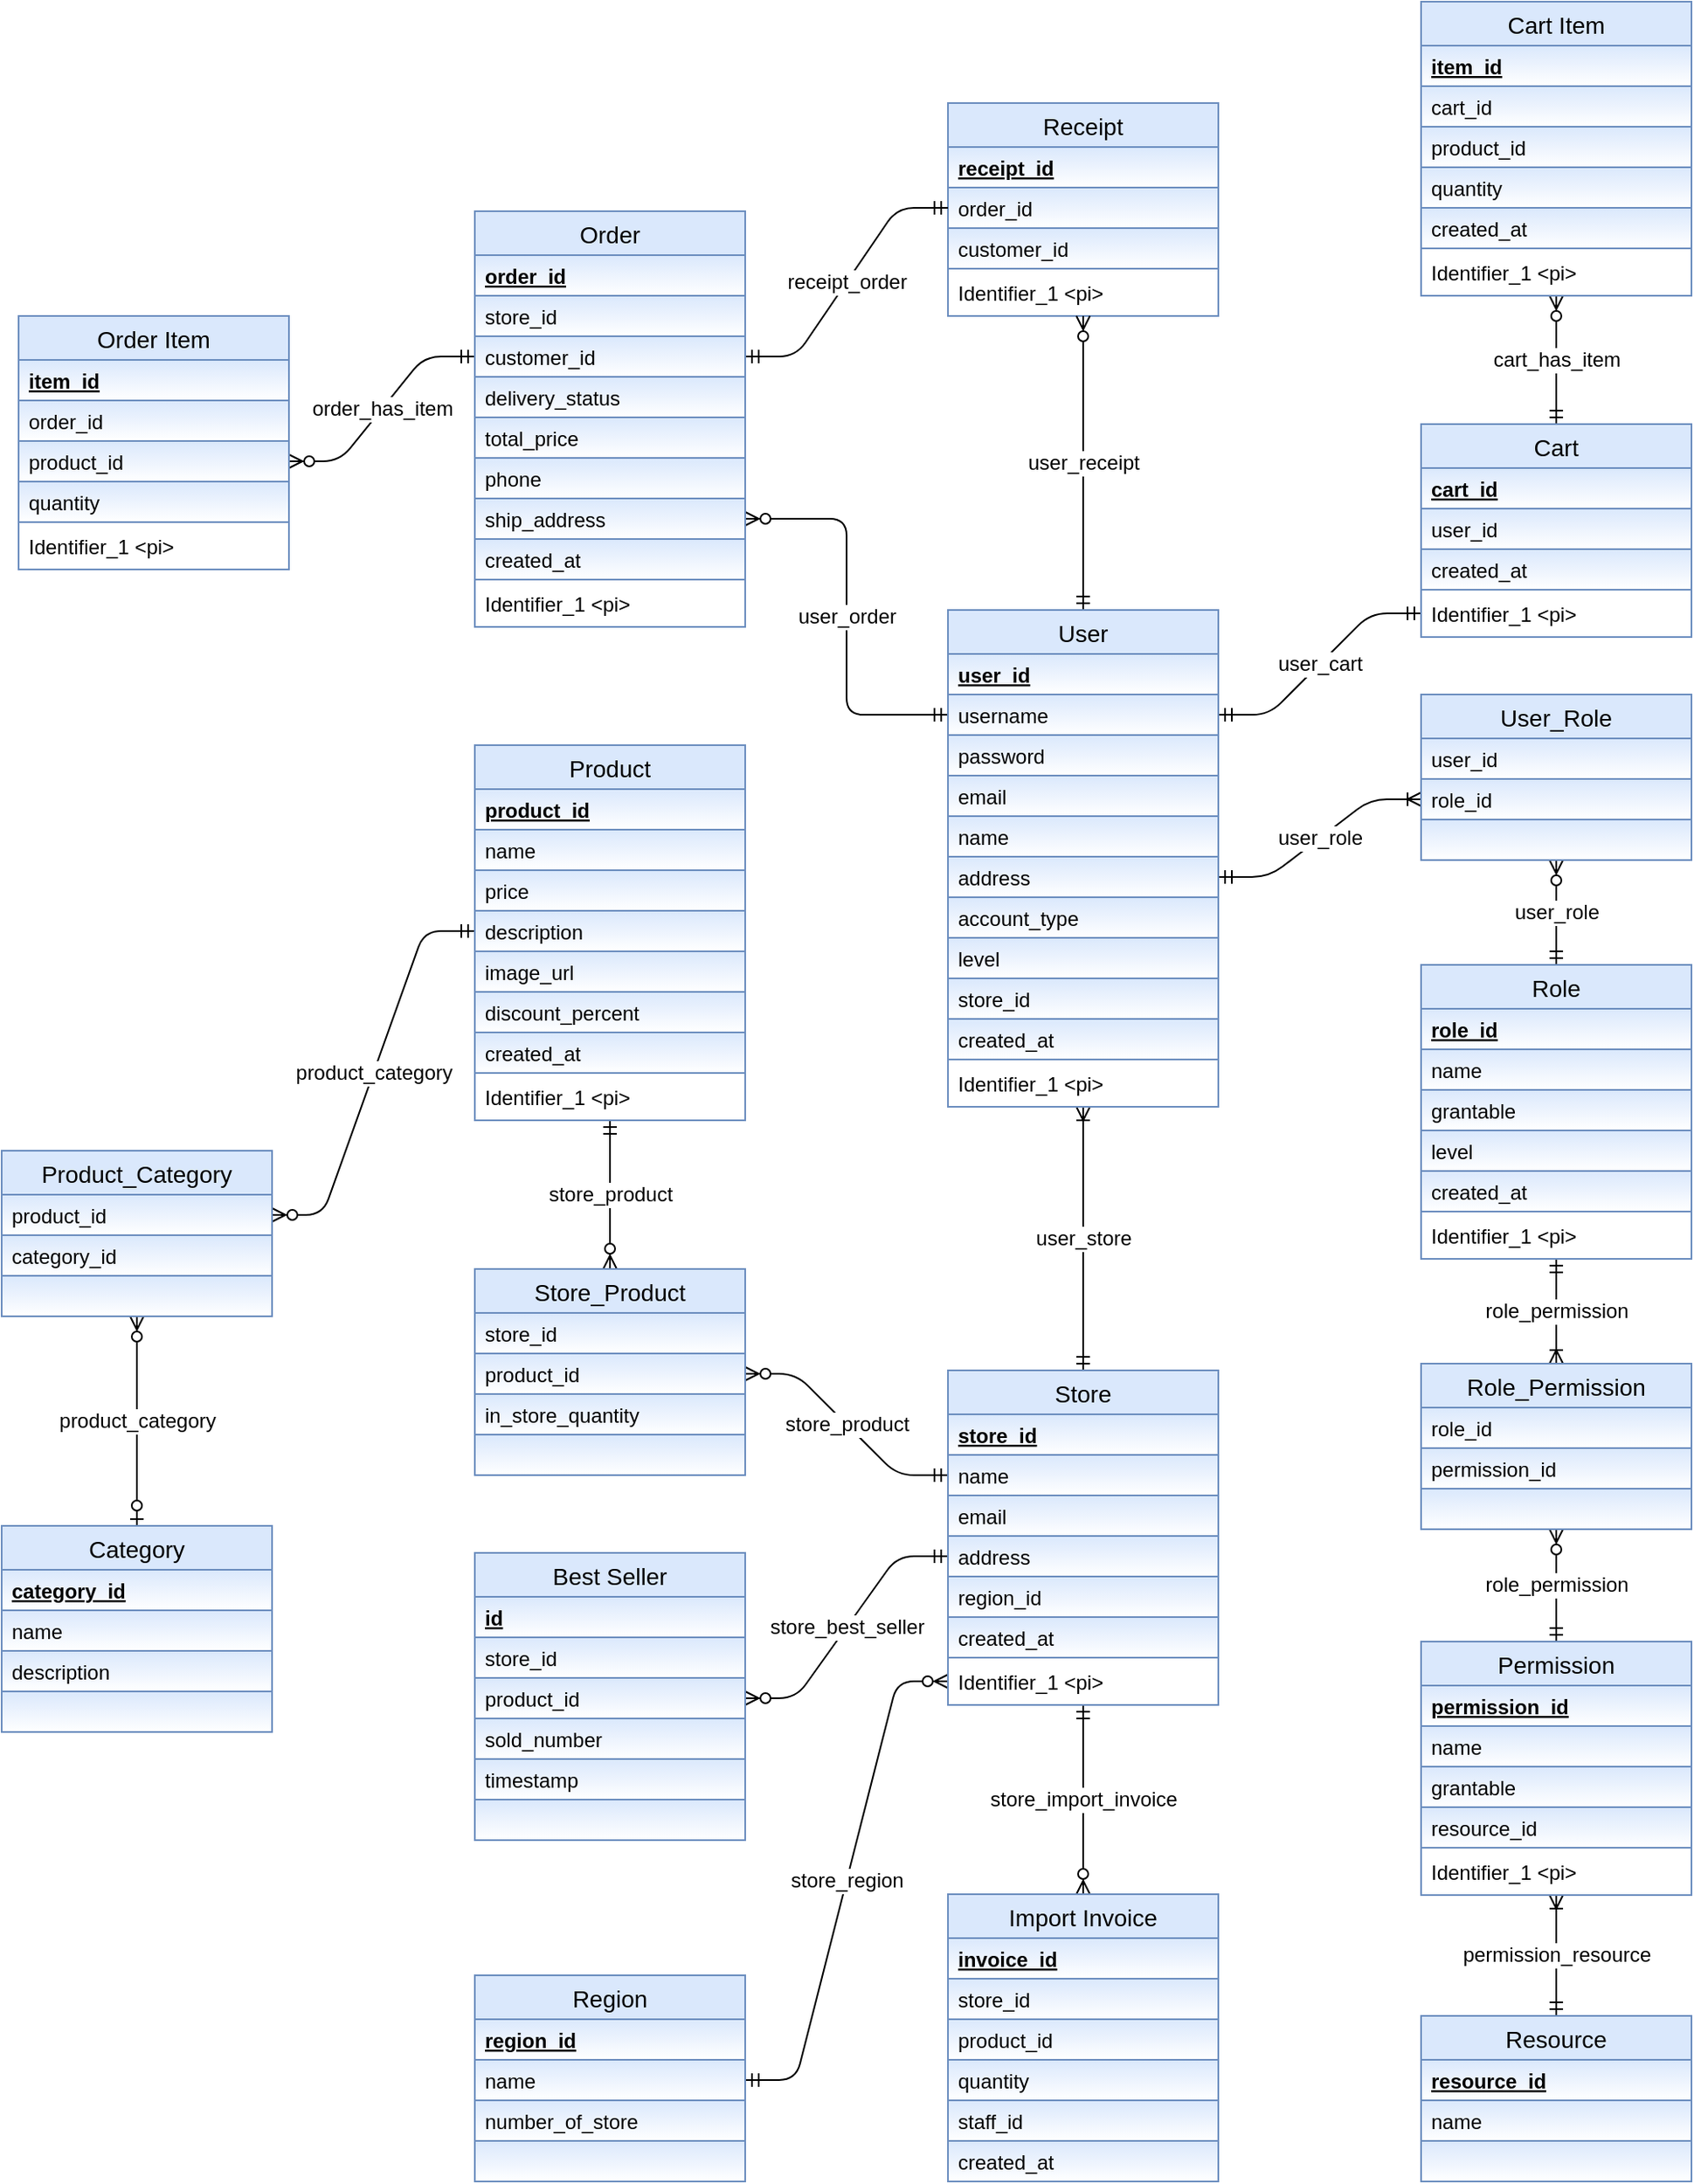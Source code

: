 <mxfile version="13.7.5" type="device"><diagram id="tkZ430D9EsXiLT4TcggY" name="Page-1"><mxGraphModel dx="2274" dy="1891" grid="1" gridSize="10" guides="1" tooltips="1" connect="1" arrows="1" fold="1" page="1" pageScale="1" pageWidth="827" pageHeight="1169" math="0" shadow="0"><root><mxCell id="0"/><mxCell id="1" parent="0"/><mxCell id="DvBCXEEWHdv-WrwUX0tw-183" value="Receipt" style="swimlane;fontStyle=0;childLayout=stackLayout;horizontal=1;startSize=26;horizontalStack=0;resizeParent=1;resizeParentMax=0;resizeLast=0;collapsible=1;marginBottom=0;align=center;fontSize=14;fillColor=#dae8fc;strokeColor=#6c8ebf;swimlaneFillColor=#ffffff;rounded=0;shadow=0;swimlaneLine=0;" vertex="1" parent="1"><mxGeometry x="220" y="-310" width="160" height="126" as="geometry"/></mxCell><mxCell id="DvBCXEEWHdv-WrwUX0tw-184" value="receipt_id" style="text;strokeColor=#6c8ebf;fillColor=#dae8fc;spacingLeft=4;spacingRight=4;overflow=hidden;rotatable=0;points=[[0,0.5],[1,0.5]];portConstraint=eastwest;fontSize=12;gradientColor=#ffffff;verticalAlign=middle;fontStyle=5" vertex="1" parent="DvBCXEEWHdv-WrwUX0tw-183"><mxGeometry y="26" width="160" height="24" as="geometry"/></mxCell><mxCell id="DvBCXEEWHdv-WrwUX0tw-185" value="order_id" style="text;strokeColor=#6c8ebf;fillColor=#dae8fc;spacingLeft=4;spacingRight=4;overflow=hidden;rotatable=0;points=[[0,0.5],[1,0.5]];portConstraint=eastwest;fontSize=12;gradientColor=#ffffff;verticalAlign=middle;sketch=0;" vertex="1" parent="DvBCXEEWHdv-WrwUX0tw-183"><mxGeometry y="50" width="160" height="24" as="geometry"/></mxCell><mxCell id="DvBCXEEWHdv-WrwUX0tw-186" value="customer_id" style="text;strokeColor=#6c8ebf;fillColor=#dae8fc;spacingLeft=4;spacingRight=4;overflow=hidden;rotatable=0;points=[[0,0.5],[1,0.5]];portConstraint=eastwest;fontSize=12;gradientColor=#ffffff;verticalAlign=middle;" vertex="1" parent="DvBCXEEWHdv-WrwUX0tw-183"><mxGeometry y="74" width="160" height="24" as="geometry"/></mxCell><mxCell id="DvBCXEEWHdv-WrwUX0tw-187" value="Identifier_1 &lt;pi&gt;" style="text;strokeColor=#6c8ebf;spacingLeft=4;spacingRight=4;overflow=hidden;rotatable=0;points=[[0,0.5],[1,0.5]];portConstraint=eastwest;fontSize=12;gradientColor=#ffffff;verticalAlign=middle;" vertex="1" parent="DvBCXEEWHdv-WrwUX0tw-183"><mxGeometry y="98" width="160" height="28" as="geometry"/></mxCell><mxCell id="DvBCXEEWHdv-WrwUX0tw-206" value="store_region" style="edgeStyle=entityRelationEdgeStyle;fontSize=12;html=1;endArrow=ERzeroToMany;startArrow=ERmandOne;exitX=1;exitY=0.5;exitDx=0;exitDy=0;entryX=0;entryY=0.5;entryDx=0;entryDy=0;" edge="1" parent="1" source="DvBCXEEWHdv-WrwUX0tw-44" target="DvBCXEEWHdv-WrwUX0tw-41"><mxGeometry width="100" height="100" relative="1" as="geometry"><mxPoint x="120" y="666" as="sourcePoint"/><mxPoint x="220" y="566" as="targetPoint"/></mxGeometry></mxCell><mxCell id="DvBCXEEWHdv-WrwUX0tw-208" value="store_best_seller" style="edgeStyle=entityRelationEdgeStyle;fontSize=12;html=1;endArrow=ERmandOne;endFill=0;startArrow=ERzeroToMany;exitX=1;exitY=0.5;exitDx=0;exitDy=0;entryX=0;entryY=0.5;entryDx=0;entryDy=0;" edge="1" parent="1" source="DvBCXEEWHdv-WrwUX0tw-61" target="DvBCXEEWHdv-WrwUX0tw-34"><mxGeometry width="100" height="100" relative="1" as="geometry"><mxPoint x="120" y="520" as="sourcePoint"/><mxPoint x="220" y="420" as="targetPoint"/></mxGeometry></mxCell><mxCell id="DvBCXEEWHdv-WrwUX0tw-210" value="store_import_invoice" style="fontSize=12;html=1;endArrow=ERmandOne;endFill=0;startArrow=ERzeroToMany;exitX=0.5;exitY=0;exitDx=0;exitDy=0;" edge="1" parent="1" source="DvBCXEEWHdv-WrwUX0tw-50" target="DvBCXEEWHdv-WrwUX0tw-41"><mxGeometry width="100" height="100" relative="1" as="geometry"><mxPoint x="230" y="660" as="sourcePoint"/><mxPoint x="330" y="560" as="targetPoint"/></mxGeometry></mxCell><mxCell id="DvBCXEEWHdv-WrwUX0tw-50" value="Import Invoice" style="swimlane;fontStyle=0;childLayout=stackLayout;horizontal=1;startSize=26;horizontalStack=0;resizeParent=1;resizeParentMax=0;resizeLast=0;collapsible=1;marginBottom=0;align=center;fontSize=14;fillColor=#dae8fc;strokeColor=#6c8ebf;swimlaneFillColor=#ffffff;rounded=0;shadow=0;swimlaneLine=0;" vertex="1" parent="1"><mxGeometry x="220" y="750" width="160" height="170" as="geometry"/></mxCell><mxCell id="DvBCXEEWHdv-WrwUX0tw-51" value="invoice_id" style="text;strokeColor=#6c8ebf;fillColor=#dae8fc;spacingLeft=4;spacingRight=4;overflow=hidden;rotatable=0;points=[[0,0.5],[1,0.5]];portConstraint=eastwest;fontSize=12;gradientColor=#ffffff;verticalAlign=middle;fontStyle=5" vertex="1" parent="DvBCXEEWHdv-WrwUX0tw-50"><mxGeometry y="26" width="160" height="24" as="geometry"/></mxCell><mxCell id="DvBCXEEWHdv-WrwUX0tw-52" value="store_id" style="text;strokeColor=#6c8ebf;fillColor=#dae8fc;spacingLeft=4;spacingRight=4;overflow=hidden;rotatable=0;points=[[0,0.5],[1,0.5]];portConstraint=eastwest;fontSize=12;gradientColor=#ffffff;verticalAlign=middle;sketch=0;" vertex="1" parent="DvBCXEEWHdv-WrwUX0tw-50"><mxGeometry y="50" width="160" height="24" as="geometry"/></mxCell><mxCell id="DvBCXEEWHdv-WrwUX0tw-53" value="product_id" style="text;strokeColor=#6c8ebf;fillColor=#dae8fc;spacingLeft=4;spacingRight=4;overflow=hidden;rotatable=0;points=[[0,0.5],[1,0.5]];portConstraint=eastwest;fontSize=12;gradientColor=#ffffff;verticalAlign=middle;" vertex="1" parent="DvBCXEEWHdv-WrwUX0tw-50"><mxGeometry y="74" width="160" height="24" as="geometry"/></mxCell><mxCell id="DvBCXEEWHdv-WrwUX0tw-54" value="quantity" style="text;strokeColor=#6c8ebf;fillColor=#dae8fc;spacingLeft=4;spacingRight=4;overflow=hidden;rotatable=0;points=[[0,0.5],[1,0.5]];portConstraint=eastwest;fontSize=12;gradientColor=#ffffff;verticalAlign=middle;" vertex="1" parent="DvBCXEEWHdv-WrwUX0tw-50"><mxGeometry y="98" width="160" height="24" as="geometry"/></mxCell><mxCell id="DvBCXEEWHdv-WrwUX0tw-55" value="staff_id" style="text;strokeColor=#6c8ebf;fillColor=#dae8fc;spacingLeft=4;spacingRight=4;overflow=hidden;rotatable=0;points=[[0,0.5],[1,0.5]];portConstraint=eastwest;fontSize=12;gradientColor=#ffffff;verticalAlign=middle;" vertex="1" parent="DvBCXEEWHdv-WrwUX0tw-50"><mxGeometry y="122" width="160" height="24" as="geometry"/></mxCell><mxCell id="DvBCXEEWHdv-WrwUX0tw-56" value="created_at" style="text;strokeColor=#6c8ebf;fillColor=#dae8fc;spacingLeft=4;spacingRight=4;overflow=hidden;rotatable=0;points=[[0,0.5],[1,0.5]];portConstraint=eastwest;fontSize=12;gradientColor=#ffffff;verticalAlign=middle;" vertex="1" parent="DvBCXEEWHdv-WrwUX0tw-50"><mxGeometry y="146" width="160" height="24" as="geometry"/></mxCell><mxCell id="DvBCXEEWHdv-WrwUX0tw-211" value="store_product" style="edgeStyle=entityRelationEdgeStyle;fontSize=12;html=1;endArrow=ERmandOne;endFill=0;startArrow=ERzeroToMany;exitX=1;exitY=0.5;exitDx=0;exitDy=0;entryX=0;entryY=0.5;entryDx=0;entryDy=0;" edge="1" parent="1" source="DvBCXEEWHdv-WrwUX0tw-114" target="DvBCXEEWHdv-WrwUX0tw-33"><mxGeometry width="100" height="100" relative="1" as="geometry"><mxPoint x="110" y="442" as="sourcePoint"/><mxPoint x="230" y="320" as="targetPoint"/></mxGeometry></mxCell><mxCell id="DvBCXEEWHdv-WrwUX0tw-212" value="store_product" style="fontSize=12;html=1;endArrow=ERzeroToMany;startArrow=ERmandOne;entryX=0.5;entryY=0;entryDx=0;entryDy=0;" edge="1" parent="1" source="DvBCXEEWHdv-WrwUX0tw-86" target="DvBCXEEWHdv-WrwUX0tw-112"><mxGeometry width="100" height="100" relative="1" as="geometry"><mxPoint x="-230" y="490" as="sourcePoint"/><mxPoint x="-130" y="390" as="targetPoint"/></mxGeometry></mxCell><mxCell id="DvBCXEEWHdv-WrwUX0tw-213" value="product_category" style="edgeStyle=entityRelationEdgeStyle;fontSize=12;html=1;endArrow=ERmandOne;startArrow=ERzeroToMany;entryX=0;entryY=0.5;entryDx=0;entryDy=0;exitX=1;exitY=0.5;exitDx=0;exitDy=0;endFill=0;" edge="1" parent="1" source="DvBCXEEWHdv-WrwUX0tw-108" target="DvBCXEEWHdv-WrwUX0tw-79"><mxGeometry width="100" height="100" relative="1" as="geometry"><mxPoint x="-210" y="180" as="sourcePoint"/><mxPoint x="-110" y="80" as="targetPoint"/></mxGeometry></mxCell><mxCell id="DvBCXEEWHdv-WrwUX0tw-214" value="product_category" style="fontSize=12;html=1;endArrow=ERzeroToMany;startArrow=ERzeroToOne;exitX=0.5;exitY=0;exitDx=0;exitDy=0;endFill=1;" edge="1" parent="1" source="DvBCXEEWHdv-WrwUX0tw-99" target="DvBCXEEWHdv-WrwUX0tw-138"><mxGeometry width="100" height="100" relative="1" as="geometry"><mxPoint x="-340" y="510" as="sourcePoint"/><mxPoint x="-240" y="410" as="targetPoint"/></mxGeometry></mxCell><mxCell id="DvBCXEEWHdv-WrwUX0tw-215" value="user_store" style="fontSize=12;html=1;endArrow=ERoneToMany;startArrow=ERmandOne;exitX=0.5;exitY=0;exitDx=0;exitDy=0;" edge="1" parent="1" source="DvBCXEEWHdv-WrwUX0tw-31" target="DvBCXEEWHdv-WrwUX0tw-5"><mxGeometry width="100" height="100" relative="1" as="geometry"><mxPoint x="250" y="380" as="sourcePoint"/><mxPoint x="350" y="280" as="targetPoint"/></mxGeometry></mxCell><mxCell id="DvBCXEEWHdv-WrwUX0tw-217" value="user_order" style="edgeStyle=orthogonalEdgeStyle;fontSize=12;html=1;endArrow=ERzeroToMany;startArrow=ERmandOne;entryX=1;entryY=0.5;entryDx=0;entryDy=0;exitX=0;exitY=0.5;exitDx=0;exitDy=0;" edge="1" parent="1" source="DvBCXEEWHdv-WrwUX0tw-11" target="DvBCXEEWHdv-WrwUX0tw-178"><mxGeometry width="100" height="100" relative="1" as="geometry"><mxPoint x="220" y="-90" as="sourcePoint"/><mxPoint x="320" y="-190" as="targetPoint"/></mxGeometry></mxCell><mxCell id="DvBCXEEWHdv-WrwUX0tw-218" value="receipt_order" style="edgeStyle=entityRelationEdgeStyle;fontSize=12;html=1;endArrow=ERmandOne;startArrow=ERmandOne;exitX=1;exitY=0.5;exitDx=0;exitDy=0;" edge="1" parent="1" source="DvBCXEEWHdv-WrwUX0tw-174" target="DvBCXEEWHdv-WrwUX0tw-185"><mxGeometry width="100" height="100" relative="1" as="geometry"><mxPoint x="220" y="-90" as="sourcePoint"/><mxPoint x="320" y="-190" as="targetPoint"/></mxGeometry></mxCell><mxCell id="DvBCXEEWHdv-WrwUX0tw-219" value="user_receipt" style="fontSize=12;html=1;endArrow=ERzeroToMany;startArrow=ERmandOne;exitX=0.5;exitY=0;exitDx=0;exitDy=0;" edge="1" parent="1" source="DvBCXEEWHdv-WrwUX0tw-1" target="DvBCXEEWHdv-WrwUX0tw-187"><mxGeometry width="100" height="100" relative="1" as="geometry"><mxPoint x="340" y="-70" as="sourcePoint"/><mxPoint x="290" y="-190" as="targetPoint"/></mxGeometry></mxCell><mxCell id="DvBCXEEWHdv-WrwUX0tw-220" value="order_has_item" style="edgeStyle=entityRelationEdgeStyle;fontSize=12;html=1;endArrow=ERmandOne;endFill=0;startArrow=ERzeroToMany;exitX=1;exitY=0.5;exitDx=0;exitDy=0;entryX=0;entryY=0.5;entryDx=0;entryDy=0;" edge="1" parent="1" source="DvBCXEEWHdv-WrwUX0tw-191" target="DvBCXEEWHdv-WrwUX0tw-174"><mxGeometry width="100" height="100" relative="1" as="geometry"><mxPoint x="-140" y="-222" as="sourcePoint"/><mxPoint x="-40" y="-322" as="targetPoint"/></mxGeometry></mxCell><mxCell id="DvBCXEEWHdv-WrwUX0tw-221" value="user_cart" style="edgeStyle=entityRelationEdgeStyle;fontSize=12;html=1;endArrow=ERmandOne;startArrow=ERmandOne;exitX=1;exitY=0.5;exitDx=0;exitDy=0;entryX=0;entryY=0.5;entryDx=0;entryDy=0;" edge="1" parent="1" source="DvBCXEEWHdv-WrwUX0tw-11" target="DvBCXEEWHdv-WrwUX0tw-163"><mxGeometry width="100" height="100" relative="1" as="geometry"><mxPoint x="364" y="-80" as="sourcePoint"/><mxPoint x="464" y="-180" as="targetPoint"/></mxGeometry></mxCell><mxCell id="DvBCXEEWHdv-WrwUX0tw-222" value="cart_has_item" style="fontSize=12;html=1;endArrow=ERzeroToMany;startArrow=ERmandOne;exitX=0.5;exitY=0;exitDx=0;exitDy=0;" edge="1" parent="1" source="DvBCXEEWHdv-WrwUX0tw-157" target="DvBCXEEWHdv-WrwUX0tw-170"><mxGeometry width="100" height="100" relative="1" as="geometry"><mxPoint x="560" y="-150" as="sourcePoint"/><mxPoint x="660" y="-250" as="targetPoint"/></mxGeometry></mxCell><mxCell id="DvBCXEEWHdv-WrwUX0tw-223" value="user_role" style="edgeStyle=entityRelationEdgeStyle;fontSize=12;html=1;endArrow=ERoneToMany;startArrow=ERmandOne;exitX=1;exitY=0.5;exitDx=0;exitDy=0;entryX=0;entryY=0.5;entryDx=0;entryDy=0;endFill=0;" edge="1" parent="1" source="DvBCXEEWHdv-WrwUX0tw-15" target="DvBCXEEWHdv-WrwUX0tw-202"><mxGeometry width="100" height="100" relative="1" as="geometry"><mxPoint x="380" y="161" as="sourcePoint"/><mxPoint x="480" y="61" as="targetPoint"/></mxGeometry></mxCell><mxCell id="DvBCXEEWHdv-WrwUX0tw-224" value="user_role" style="fontSize=12;html=1;endArrow=ERzeroToMany;startArrow=ERmandOne;exitX=0.5;exitY=0;exitDx=0;exitDy=0;" edge="1" parent="1" source="DvBCXEEWHdv-WrwUX0tw-116" target="DvBCXEEWHdv-WrwUX0tw-204"><mxGeometry width="100" height="100" relative="1" as="geometry"><mxPoint x="560" y="190" as="sourcePoint"/><mxPoint x="660" y="90" as="targetPoint"/></mxGeometry></mxCell><mxCell id="DvBCXEEWHdv-WrwUX0tw-225" value="role_permission" style="fontSize=12;html=1;endArrow=ERoneToMany;startArrow=ERmandOne;entryX=0.5;entryY=0;entryDx=0;entryDy=0;endFill=0;" edge="1" parent="1" source="DvBCXEEWHdv-WrwUX0tw-123" target="DvBCXEEWHdv-WrwUX0tw-195"><mxGeometry width="100" height="100" relative="1" as="geometry"><mxPoint x="600" y="388" as="sourcePoint"/><mxPoint x="720" y="316" as="targetPoint"/></mxGeometry></mxCell><mxCell id="DvBCXEEWHdv-WrwUX0tw-226" value="role_permission" style="fontSize=12;html=1;endArrow=ERzeroToMany;startArrow=ERmandOne;exitX=0.5;exitY=0;exitDx=0;exitDy=0;" edge="1" parent="1" source="DvBCXEEWHdv-WrwUX0tw-124" target="DvBCXEEWHdv-WrwUX0tw-198"><mxGeometry width="100" height="100" relative="1" as="geometry"><mxPoint x="700.0" y="634" as="sourcePoint"/><mxPoint x="700.0" y="546.0" as="targetPoint"/><Array as="points"/></mxGeometry></mxCell><mxCell id="DvBCXEEWHdv-WrwUX0tw-228" value="permission_resource" style="fontSize=12;html=1;endArrow=ERoneToMany;startArrow=ERmandOne;exitX=0.5;exitY=0;exitDx=0;exitDy=0;" edge="1" parent="1" source="DvBCXEEWHdv-WrwUX0tw-152" target="DvBCXEEWHdv-WrwUX0tw-130"><mxGeometry width="100" height="100" relative="1" as="geometry"><mxPoint x="600" y="776" as="sourcePoint"/><mxPoint x="579.41" y="759" as="targetPoint"/></mxGeometry></mxCell><mxCell id="DvBCXEEWHdv-WrwUX0tw-188" value="Order Item" style="swimlane;fontStyle=0;childLayout=stackLayout;horizontal=1;startSize=26;horizontalStack=0;resizeParent=1;resizeParentMax=0;resizeLast=0;collapsible=1;marginBottom=0;align=center;fontSize=14;fillColor=#dae8fc;strokeColor=#6c8ebf;swimlaneFillColor=#ffffff;rounded=0;shadow=0;swimlaneLine=0;" vertex="1" parent="1"><mxGeometry x="-330" y="-184" width="160" height="150" as="geometry"/></mxCell><mxCell id="DvBCXEEWHdv-WrwUX0tw-189" value="item_id" style="text;strokeColor=#6c8ebf;fillColor=#dae8fc;spacingLeft=4;spacingRight=4;overflow=hidden;rotatable=0;points=[[0,0.5],[1,0.5]];portConstraint=eastwest;fontSize=12;gradientColor=#ffffff;verticalAlign=middle;fontStyle=5" vertex="1" parent="DvBCXEEWHdv-WrwUX0tw-188"><mxGeometry y="26" width="160" height="24" as="geometry"/></mxCell><mxCell id="DvBCXEEWHdv-WrwUX0tw-190" value="order_id" style="text;strokeColor=#6c8ebf;fillColor=#dae8fc;spacingLeft=4;spacingRight=4;overflow=hidden;rotatable=0;points=[[0,0.5],[1,0.5]];portConstraint=eastwest;fontSize=12;gradientColor=#ffffff;verticalAlign=middle;sketch=0;" vertex="1" parent="DvBCXEEWHdv-WrwUX0tw-188"><mxGeometry y="50" width="160" height="24" as="geometry"/></mxCell><mxCell id="DvBCXEEWHdv-WrwUX0tw-191" value="product_id" style="text;strokeColor=#6c8ebf;fillColor=#dae8fc;spacingLeft=4;spacingRight=4;overflow=hidden;rotatable=0;points=[[0,0.5],[1,0.5]];portConstraint=eastwest;fontSize=12;gradientColor=#ffffff;verticalAlign=middle;" vertex="1" parent="DvBCXEEWHdv-WrwUX0tw-188"><mxGeometry y="74" width="160" height="24" as="geometry"/></mxCell><mxCell id="DvBCXEEWHdv-WrwUX0tw-192" value="quantity" style="text;strokeColor=#6c8ebf;fillColor=#dae8fc;spacingLeft=4;spacingRight=4;overflow=hidden;rotatable=0;points=[[0,0.5],[1,0.5]];portConstraint=eastwest;fontSize=12;gradientColor=#ffffff;verticalAlign=middle;" vertex="1" parent="DvBCXEEWHdv-WrwUX0tw-188"><mxGeometry y="98" width="160" height="24" as="geometry"/></mxCell><mxCell id="DvBCXEEWHdv-WrwUX0tw-194" value="Identifier_1 &lt;pi&gt;" style="text;strokeColor=#6c8ebf;spacingLeft=4;spacingRight=4;overflow=hidden;rotatable=0;points=[[0,0.5],[1,0.5]];portConstraint=eastwest;fontSize=12;gradientColor=#ffffff;verticalAlign=middle;" vertex="1" parent="DvBCXEEWHdv-WrwUX0tw-188"><mxGeometry y="122" width="160" height="28" as="geometry"/></mxCell><mxCell id="DvBCXEEWHdv-WrwUX0tw-42" value="Region" style="swimlane;fontStyle=0;childLayout=stackLayout;horizontal=1;startSize=26;horizontalStack=0;resizeParent=1;resizeParentMax=0;resizeLast=0;collapsible=1;marginBottom=0;align=center;fontSize=14;fillColor=#dae8fc;strokeColor=#6c8ebf;swimlaneFillColor=#ffffff;rounded=0;shadow=0;swimlaneLine=0;" vertex="1" parent="1"><mxGeometry x="-60" y="798" width="160" height="122" as="geometry"/></mxCell><mxCell id="DvBCXEEWHdv-WrwUX0tw-43" value="region_id" style="text;strokeColor=#6c8ebf;fillColor=#dae8fc;spacingLeft=4;spacingRight=4;overflow=hidden;rotatable=0;points=[[0,0.5],[1,0.5]];portConstraint=eastwest;fontSize=12;gradientColor=#ffffff;verticalAlign=middle;fontStyle=5" vertex="1" parent="DvBCXEEWHdv-WrwUX0tw-42"><mxGeometry y="26" width="160" height="24" as="geometry"/></mxCell><mxCell id="DvBCXEEWHdv-WrwUX0tw-44" value="name" style="text;strokeColor=#6c8ebf;fillColor=#dae8fc;spacingLeft=4;spacingRight=4;overflow=hidden;rotatable=0;points=[[0,0.5],[1,0.5]];portConstraint=eastwest;fontSize=12;gradientColor=#ffffff;verticalAlign=middle;sketch=0;" vertex="1" parent="DvBCXEEWHdv-WrwUX0tw-42"><mxGeometry y="50" width="160" height="24" as="geometry"/></mxCell><mxCell id="DvBCXEEWHdv-WrwUX0tw-45" value="number_of_store" style="text;strokeColor=#6c8ebf;fillColor=#dae8fc;spacingLeft=4;spacingRight=4;overflow=hidden;rotatable=0;points=[[0,0.5],[1,0.5]];portConstraint=eastwest;fontSize=12;gradientColor=#ffffff;verticalAlign=middle;" vertex="1" parent="DvBCXEEWHdv-WrwUX0tw-42"><mxGeometry y="74" width="160" height="24" as="geometry"/></mxCell><mxCell id="DvBCXEEWHdv-WrwUX0tw-151" value="" style="text;strokeColor=#6c8ebf;fillColor=#dae8fc;spacingLeft=4;spacingRight=4;overflow=hidden;rotatable=0;points=[[0,0.5],[1,0.5]];portConstraint=eastwest;fontSize=12;gradientColor=#ffffff;verticalAlign=middle;" vertex="1" parent="DvBCXEEWHdv-WrwUX0tw-42"><mxGeometry y="98" width="160" height="24" as="geometry"/></mxCell><mxCell id="DvBCXEEWHdv-WrwUX0tw-58" value="Best Seller" style="swimlane;fontStyle=0;childLayout=stackLayout;horizontal=1;startSize=26;horizontalStack=0;resizeParent=1;resizeParentMax=0;resizeLast=0;collapsible=1;marginBottom=0;align=center;fontSize=14;fillColor=#dae8fc;strokeColor=#6c8ebf;swimlaneFillColor=#ffffff;rounded=0;shadow=0;swimlaneLine=0;" vertex="1" parent="1"><mxGeometry x="-60" y="548" width="160" height="170" as="geometry"/></mxCell><mxCell id="DvBCXEEWHdv-WrwUX0tw-59" value="id" style="text;strokeColor=#6c8ebf;fillColor=#dae8fc;spacingLeft=4;spacingRight=4;overflow=hidden;rotatable=0;points=[[0,0.5],[1,0.5]];portConstraint=eastwest;fontSize=12;gradientColor=#ffffff;verticalAlign=middle;fontStyle=5" vertex="1" parent="DvBCXEEWHdv-WrwUX0tw-58"><mxGeometry y="26" width="160" height="24" as="geometry"/></mxCell><mxCell id="DvBCXEEWHdv-WrwUX0tw-60" value="store_id" style="text;strokeColor=#6c8ebf;fillColor=#dae8fc;spacingLeft=4;spacingRight=4;overflow=hidden;rotatable=0;points=[[0,0.5],[1,0.5]];portConstraint=eastwest;fontSize=12;gradientColor=#ffffff;verticalAlign=middle;sketch=0;" vertex="1" parent="DvBCXEEWHdv-WrwUX0tw-58"><mxGeometry y="50" width="160" height="24" as="geometry"/></mxCell><mxCell id="DvBCXEEWHdv-WrwUX0tw-61" value="product_id" style="text;strokeColor=#6c8ebf;fillColor=#dae8fc;spacingLeft=4;spacingRight=4;overflow=hidden;rotatable=0;points=[[0,0.5],[1,0.5]];portConstraint=eastwest;fontSize=12;gradientColor=#ffffff;verticalAlign=middle;" vertex="1" parent="DvBCXEEWHdv-WrwUX0tw-58"><mxGeometry y="74" width="160" height="24" as="geometry"/></mxCell><mxCell id="DvBCXEEWHdv-WrwUX0tw-62" value="sold_number" style="text;strokeColor=#6c8ebf;fillColor=#dae8fc;spacingLeft=4;spacingRight=4;overflow=hidden;rotatable=0;points=[[0,0.5],[1,0.5]];portConstraint=eastwest;fontSize=12;gradientColor=#ffffff;verticalAlign=middle;" vertex="1" parent="DvBCXEEWHdv-WrwUX0tw-58"><mxGeometry y="98" width="160" height="24" as="geometry"/></mxCell><mxCell id="DvBCXEEWHdv-WrwUX0tw-74" value="timestamp" style="text;strokeColor=#6c8ebf;fillColor=#dae8fc;spacingLeft=4;spacingRight=4;overflow=hidden;rotatable=0;points=[[0,0.5],[1,0.5]];portConstraint=eastwest;fontSize=12;gradientColor=#ffffff;verticalAlign=middle;" vertex="1" parent="DvBCXEEWHdv-WrwUX0tw-58"><mxGeometry y="122" width="160" height="24" as="geometry"/></mxCell><mxCell id="DvBCXEEWHdv-WrwUX0tw-140" value="" style="text;strokeColor=#6c8ebf;fillColor=#dae8fc;spacingLeft=4;spacingRight=4;overflow=hidden;rotatable=0;points=[[0,0.5],[1,0.5]];portConstraint=eastwest;fontSize=12;gradientColor=#ffffff;verticalAlign=middle;sketch=0;" vertex="1" parent="DvBCXEEWHdv-WrwUX0tw-58"><mxGeometry y="146" width="160" height="24" as="geometry"/></mxCell><mxCell id="DvBCXEEWHdv-WrwUX0tw-112" value="Store_Product" style="swimlane;fontStyle=0;childLayout=stackLayout;horizontal=1;startSize=26;horizontalStack=0;resizeParent=1;resizeParentMax=0;resizeLast=0;collapsible=1;marginBottom=0;align=center;fontSize=14;fillColor=#dae8fc;strokeColor=#6c8ebf;swimlaneFillColor=#ffffff;rounded=0;shadow=0;swimlaneLine=0;" vertex="1" parent="1"><mxGeometry x="-60" y="380" width="160" height="122" as="geometry"/></mxCell><mxCell id="DvBCXEEWHdv-WrwUX0tw-113" value="store_id" style="text;strokeColor=#6c8ebf;fillColor=#dae8fc;spacingLeft=4;spacingRight=4;overflow=hidden;rotatable=0;points=[[0,0.5],[1,0.5]];portConstraint=eastwest;fontSize=12;gradientColor=#ffffff;verticalAlign=middle;fontStyle=0" vertex="1" parent="DvBCXEEWHdv-WrwUX0tw-112"><mxGeometry y="26" width="160" height="24" as="geometry"/></mxCell><mxCell id="DvBCXEEWHdv-WrwUX0tw-114" value="product_id" style="text;strokeColor=#6c8ebf;fillColor=#dae8fc;spacingLeft=4;spacingRight=4;overflow=hidden;rotatable=0;points=[[0,0.5],[1,0.5]];portConstraint=eastwest;fontSize=12;gradientColor=#ffffff;verticalAlign=middle;sketch=0;" vertex="1" parent="DvBCXEEWHdv-WrwUX0tw-112"><mxGeometry y="50" width="160" height="24" as="geometry"/></mxCell><mxCell id="DvBCXEEWHdv-WrwUX0tw-200" value="in_store_quantity" style="text;strokeColor=#6c8ebf;fillColor=#dae8fc;spacingLeft=4;spacingRight=4;overflow=hidden;rotatable=0;points=[[0,0.5],[1,0.5]];portConstraint=eastwest;fontSize=12;gradientColor=#ffffff;verticalAlign=middle;sketch=0;" vertex="1" parent="DvBCXEEWHdv-WrwUX0tw-112"><mxGeometry y="74" width="160" height="24" as="geometry"/></mxCell><mxCell id="DvBCXEEWHdv-WrwUX0tw-115" value="" style="text;strokeColor=#6c8ebf;fillColor=#dae8fc;spacingLeft=4;spacingRight=4;overflow=hidden;rotatable=0;points=[[0,0.5],[1,0.5]];portConstraint=eastwest;fontSize=12;gradientColor=#ffffff;verticalAlign=middle;sketch=0;" vertex="1" parent="DvBCXEEWHdv-WrwUX0tw-112"><mxGeometry y="98" width="160" height="24" as="geometry"/></mxCell><mxCell id="DvBCXEEWHdv-WrwUX0tw-31" value="Store" style="swimlane;fontStyle=0;childLayout=stackLayout;horizontal=1;startSize=26;horizontalStack=0;resizeParent=1;resizeParentMax=0;resizeLast=0;collapsible=1;marginBottom=0;align=center;fontSize=14;fillColor=#dae8fc;strokeColor=#6c8ebf;swimlaneFillColor=#ffffff;rounded=0;shadow=0;swimlaneLine=0;" vertex="1" parent="1"><mxGeometry x="220" y="440" width="160" height="198" as="geometry"/></mxCell><mxCell id="DvBCXEEWHdv-WrwUX0tw-32" value="store_id" style="text;strokeColor=#6c8ebf;fillColor=#dae8fc;spacingLeft=4;spacingRight=4;overflow=hidden;rotatable=0;points=[[0,0.5],[1,0.5]];portConstraint=eastwest;fontSize=12;gradientColor=#ffffff;verticalAlign=middle;fontStyle=5" vertex="1" parent="DvBCXEEWHdv-WrwUX0tw-31"><mxGeometry y="26" width="160" height="24" as="geometry"/></mxCell><mxCell id="DvBCXEEWHdv-WrwUX0tw-33" value="name" style="text;strokeColor=#6c8ebf;fillColor=#dae8fc;spacingLeft=4;spacingRight=4;overflow=hidden;rotatable=0;points=[[0,0.5],[1,0.5]];portConstraint=eastwest;fontSize=12;gradientColor=#ffffff;verticalAlign=middle;sketch=0;" vertex="1" parent="DvBCXEEWHdv-WrwUX0tw-31"><mxGeometry y="50" width="160" height="24" as="geometry"/></mxCell><mxCell id="DvBCXEEWHdv-WrwUX0tw-35" value="email" style="text;strokeColor=#6c8ebf;fillColor=#dae8fc;spacingLeft=4;spacingRight=4;overflow=hidden;rotatable=0;points=[[0,0.5],[1,0.5]];portConstraint=eastwest;fontSize=12;gradientColor=#ffffff;verticalAlign=middle;" vertex="1" parent="DvBCXEEWHdv-WrwUX0tw-31"><mxGeometry y="74" width="160" height="24" as="geometry"/></mxCell><mxCell id="DvBCXEEWHdv-WrwUX0tw-34" value="address" style="text;strokeColor=#6c8ebf;fillColor=#dae8fc;spacingLeft=4;spacingRight=4;overflow=hidden;rotatable=0;points=[[0,0.5],[1,0.5]];portConstraint=eastwest;fontSize=12;gradientColor=#ffffff;verticalAlign=middle;" vertex="1" parent="DvBCXEEWHdv-WrwUX0tw-31"><mxGeometry y="98" width="160" height="24" as="geometry"/></mxCell><mxCell id="DvBCXEEWHdv-WrwUX0tw-36" value="region_id" style="text;strokeColor=#6c8ebf;fillColor=#dae8fc;spacingLeft=4;spacingRight=4;overflow=hidden;rotatable=0;points=[[0,0.5],[1,0.5]];portConstraint=eastwest;fontSize=12;gradientColor=#ffffff;verticalAlign=middle;" vertex="1" parent="DvBCXEEWHdv-WrwUX0tw-31"><mxGeometry y="122" width="160" height="24" as="geometry"/></mxCell><mxCell id="DvBCXEEWHdv-WrwUX0tw-37" value="created_at" style="text;strokeColor=#6c8ebf;fillColor=#dae8fc;spacingLeft=4;spacingRight=4;overflow=hidden;rotatable=0;points=[[0,0.5],[1,0.5]];portConstraint=eastwest;fontSize=12;gradientColor=#ffffff;verticalAlign=middle;" vertex="1" parent="DvBCXEEWHdv-WrwUX0tw-31"><mxGeometry y="146" width="160" height="24" as="geometry"/></mxCell><mxCell id="DvBCXEEWHdv-WrwUX0tw-41" value="Identifier_1 &lt;pi&gt;" style="text;strokeColor=#6c8ebf;spacingLeft=4;spacingRight=4;overflow=hidden;rotatable=0;points=[[0,0.5],[1,0.5]];portConstraint=eastwest;fontSize=12;gradientColor=#ffffff;verticalAlign=middle;" vertex="1" parent="DvBCXEEWHdv-WrwUX0tw-31"><mxGeometry y="170" width="160" height="28" as="geometry"/></mxCell><mxCell id="DvBCXEEWHdv-WrwUX0tw-1" value="User" style="swimlane;fontStyle=0;childLayout=stackLayout;horizontal=1;startSize=26;horizontalStack=0;resizeParent=1;resizeParentMax=0;resizeLast=0;collapsible=1;marginBottom=0;align=center;fontSize=14;fillColor=#dae8fc;strokeColor=#6c8ebf;swimlaneFillColor=#ffffff;rounded=0;shadow=0;swimlaneLine=0;" vertex="1" parent="1"><mxGeometry x="220" y="-10" width="160" height="294" as="geometry"/></mxCell><mxCell id="DvBCXEEWHdv-WrwUX0tw-12" value="user_id" style="text;strokeColor=#6c8ebf;fillColor=#dae8fc;spacingLeft=4;spacingRight=4;overflow=hidden;rotatable=0;points=[[0,0.5],[1,0.5]];portConstraint=eastwest;fontSize=12;gradientColor=#ffffff;verticalAlign=middle;fontStyle=5" vertex="1" parent="DvBCXEEWHdv-WrwUX0tw-1"><mxGeometry y="26" width="160" height="24" as="geometry"/></mxCell><mxCell id="DvBCXEEWHdv-WrwUX0tw-11" value="username" style="text;strokeColor=#6c8ebf;fillColor=#dae8fc;spacingLeft=4;spacingRight=4;overflow=hidden;rotatable=0;points=[[0,0.5],[1,0.5]];portConstraint=eastwest;fontSize=12;gradientColor=#ffffff;verticalAlign=middle;sketch=0;" vertex="1" parent="DvBCXEEWHdv-WrwUX0tw-1"><mxGeometry y="50" width="160" height="24" as="geometry"/></mxCell><mxCell id="DvBCXEEWHdv-WrwUX0tw-4" value="password" style="text;strokeColor=#6c8ebf;fillColor=#dae8fc;spacingLeft=4;spacingRight=4;overflow=hidden;rotatable=0;points=[[0,0.5],[1,0.5]];portConstraint=eastwest;fontSize=12;gradientColor=#ffffff;verticalAlign=middle;" vertex="1" parent="DvBCXEEWHdv-WrwUX0tw-1"><mxGeometry y="74" width="160" height="24" as="geometry"/></mxCell><mxCell id="DvBCXEEWHdv-WrwUX0tw-13" value="email" style="text;strokeColor=#6c8ebf;fillColor=#dae8fc;spacingLeft=4;spacingRight=4;overflow=hidden;rotatable=0;points=[[0,0.5],[1,0.5]];portConstraint=eastwest;fontSize=12;gradientColor=#ffffff;verticalAlign=middle;" vertex="1" parent="DvBCXEEWHdv-WrwUX0tw-1"><mxGeometry y="98" width="160" height="24" as="geometry"/></mxCell><mxCell id="DvBCXEEWHdv-WrwUX0tw-14" value="name" style="text;strokeColor=#6c8ebf;fillColor=#dae8fc;spacingLeft=4;spacingRight=4;overflow=hidden;rotatable=0;points=[[0,0.5],[1,0.5]];portConstraint=eastwest;fontSize=12;gradientColor=#ffffff;verticalAlign=middle;" vertex="1" parent="DvBCXEEWHdv-WrwUX0tw-1"><mxGeometry y="122" width="160" height="24" as="geometry"/></mxCell><mxCell id="DvBCXEEWHdv-WrwUX0tw-15" value="address" style="text;strokeColor=#6c8ebf;fillColor=#dae8fc;spacingLeft=4;spacingRight=4;overflow=hidden;rotatable=0;points=[[0,0.5],[1,0.5]];portConstraint=eastwest;fontSize=12;gradientColor=#ffffff;verticalAlign=middle;" vertex="1" parent="DvBCXEEWHdv-WrwUX0tw-1"><mxGeometry y="146" width="160" height="24" as="geometry"/></mxCell><mxCell id="DvBCXEEWHdv-WrwUX0tw-16" value="account_type" style="text;strokeColor=#6c8ebf;fillColor=#dae8fc;spacingLeft=4;spacingRight=4;overflow=hidden;rotatable=0;points=[[0,0.5],[1,0.5]];portConstraint=eastwest;fontSize=12;gradientColor=#ffffff;verticalAlign=middle;" vertex="1" parent="DvBCXEEWHdv-WrwUX0tw-1"><mxGeometry y="170" width="160" height="24" as="geometry"/></mxCell><mxCell id="DvBCXEEWHdv-WrwUX0tw-17" value="level" style="text;strokeColor=#6c8ebf;fillColor=#dae8fc;spacingLeft=4;spacingRight=4;overflow=hidden;rotatable=0;points=[[0,0.5],[1,0.5]];portConstraint=eastwest;fontSize=12;gradientColor=#ffffff;verticalAlign=middle;" vertex="1" parent="DvBCXEEWHdv-WrwUX0tw-1"><mxGeometry y="194" width="160" height="24" as="geometry"/></mxCell><mxCell id="DvBCXEEWHdv-WrwUX0tw-19" value="store_id" style="text;strokeColor=#6c8ebf;fillColor=#dae8fc;spacingLeft=4;spacingRight=4;overflow=hidden;rotatable=0;points=[[0,0.5],[1,0.5]];portConstraint=eastwest;fontSize=12;gradientColor=#ffffff;verticalAlign=middle;" vertex="1" parent="DvBCXEEWHdv-WrwUX0tw-1"><mxGeometry y="218" width="160" height="24" as="geometry"/></mxCell><mxCell id="DvBCXEEWHdv-WrwUX0tw-18" value="created_at" style="text;strokeColor=#6c8ebf;fillColor=#dae8fc;spacingLeft=4;spacingRight=4;overflow=hidden;rotatable=0;points=[[0,0.5],[1,0.5]];portConstraint=eastwest;fontSize=12;gradientColor=#ffffff;verticalAlign=middle;" vertex="1" parent="DvBCXEEWHdv-WrwUX0tw-1"><mxGeometry y="242" width="160" height="24" as="geometry"/></mxCell><mxCell id="DvBCXEEWHdv-WrwUX0tw-5" value="Identifier_1 &lt;pi&gt;" style="text;strokeColor=#6c8ebf;spacingLeft=4;spacingRight=4;overflow=hidden;rotatable=0;points=[[0,0.5],[1,0.5]];portConstraint=eastwest;fontSize=12;gradientColor=#ffffff;verticalAlign=middle;" vertex="1" parent="DvBCXEEWHdv-WrwUX0tw-1"><mxGeometry y="266" width="160" height="28" as="geometry"/></mxCell><mxCell id="DvBCXEEWHdv-WrwUX0tw-75" value="Product" style="swimlane;fontStyle=0;childLayout=stackLayout;horizontal=1;startSize=26;horizontalStack=0;resizeParent=1;resizeParentMax=0;resizeLast=0;collapsible=1;marginBottom=0;align=center;fontSize=14;fillColor=#dae8fc;strokeColor=#6c8ebf;swimlaneFillColor=#ffffff;rounded=0;shadow=0;swimlaneLine=0;" vertex="1" parent="1"><mxGeometry x="-60" y="70" width="160" height="222" as="geometry"/></mxCell><mxCell id="DvBCXEEWHdv-WrwUX0tw-76" value="product_id" style="text;strokeColor=#6c8ebf;fillColor=#dae8fc;spacingLeft=4;spacingRight=4;overflow=hidden;rotatable=0;points=[[0,0.5],[1,0.5]];portConstraint=eastwest;fontSize=12;gradientColor=#ffffff;verticalAlign=middle;fontStyle=5" vertex="1" parent="DvBCXEEWHdv-WrwUX0tw-75"><mxGeometry y="26" width="160" height="24" as="geometry"/></mxCell><mxCell id="DvBCXEEWHdv-WrwUX0tw-77" value="name" style="text;strokeColor=#6c8ebf;fillColor=#dae8fc;spacingLeft=4;spacingRight=4;overflow=hidden;rotatable=0;points=[[0,0.5],[1,0.5]];portConstraint=eastwest;fontSize=12;gradientColor=#ffffff;verticalAlign=middle;sketch=0;" vertex="1" parent="DvBCXEEWHdv-WrwUX0tw-75"><mxGeometry y="50" width="160" height="24" as="geometry"/></mxCell><mxCell id="DvBCXEEWHdv-WrwUX0tw-78" value="price" style="text;strokeColor=#6c8ebf;fillColor=#dae8fc;spacingLeft=4;spacingRight=4;overflow=hidden;rotatable=0;points=[[0,0.5],[1,0.5]];portConstraint=eastwest;fontSize=12;gradientColor=#ffffff;verticalAlign=middle;" vertex="1" parent="DvBCXEEWHdv-WrwUX0tw-75"><mxGeometry y="74" width="160" height="24" as="geometry"/></mxCell><mxCell id="DvBCXEEWHdv-WrwUX0tw-79" value="description" style="text;strokeColor=#6c8ebf;fillColor=#dae8fc;spacingLeft=4;spacingRight=4;overflow=hidden;rotatable=0;points=[[0,0.5],[1,0.5]];portConstraint=eastwest;fontSize=12;gradientColor=#ffffff;verticalAlign=middle;" vertex="1" parent="DvBCXEEWHdv-WrwUX0tw-75"><mxGeometry y="98" width="160" height="24" as="geometry"/></mxCell><mxCell id="DvBCXEEWHdv-WrwUX0tw-80" value="image_url" style="text;strokeColor=#6c8ebf;fillColor=#dae8fc;spacingLeft=4;spacingRight=4;overflow=hidden;rotatable=0;points=[[0,0.5],[1,0.5]];portConstraint=eastwest;fontSize=12;gradientColor=#ffffff;verticalAlign=middle;" vertex="1" parent="DvBCXEEWHdv-WrwUX0tw-75"><mxGeometry y="122" width="160" height="24" as="geometry"/></mxCell><mxCell id="DvBCXEEWHdv-WrwUX0tw-81" value="discount_percent" style="text;strokeColor=#6c8ebf;fillColor=#dae8fc;spacingLeft=4;spacingRight=4;overflow=hidden;rotatable=0;points=[[0,0.5],[1,0.5]];portConstraint=eastwest;fontSize=12;gradientColor=#ffffff;verticalAlign=middle;" vertex="1" parent="DvBCXEEWHdv-WrwUX0tw-75"><mxGeometry y="146" width="160" height="24" as="geometry"/></mxCell><mxCell id="DvBCXEEWHdv-WrwUX0tw-82" value="created_at" style="text;strokeColor=#6c8ebf;fillColor=#dae8fc;spacingLeft=4;spacingRight=4;overflow=hidden;rotatable=0;points=[[0,0.5],[1,0.5]];portConstraint=eastwest;fontSize=12;gradientColor=#ffffff;verticalAlign=middle;" vertex="1" parent="DvBCXEEWHdv-WrwUX0tw-75"><mxGeometry y="170" width="160" height="24" as="geometry"/></mxCell><mxCell id="DvBCXEEWHdv-WrwUX0tw-86" value="Identifier_1 &lt;pi&gt;" style="text;strokeColor=#6c8ebf;spacingLeft=4;spacingRight=4;overflow=hidden;rotatable=0;points=[[0,0.5],[1,0.5]];portConstraint=eastwest;fontSize=12;gradientColor=#ffffff;verticalAlign=middle;" vertex="1" parent="DvBCXEEWHdv-WrwUX0tw-75"><mxGeometry y="194" width="160" height="28" as="geometry"/></mxCell><mxCell id="DvBCXEEWHdv-WrwUX0tw-171" value="Order" style="swimlane;fontStyle=0;childLayout=stackLayout;horizontal=1;startSize=26;horizontalStack=0;resizeParent=1;resizeParentMax=0;resizeLast=0;collapsible=1;marginBottom=0;align=center;fontSize=14;fillColor=#dae8fc;strokeColor=#6c8ebf;swimlaneFillColor=#ffffff;rounded=0;shadow=0;swimlaneLine=0;" vertex="1" parent="1"><mxGeometry x="-60" y="-246" width="160" height="246" as="geometry"/></mxCell><mxCell id="DvBCXEEWHdv-WrwUX0tw-172" value="order_id" style="text;strokeColor=#6c8ebf;fillColor=#dae8fc;spacingLeft=4;spacingRight=4;overflow=hidden;rotatable=0;points=[[0,0.5],[1,0.5]];portConstraint=eastwest;fontSize=12;gradientColor=#ffffff;verticalAlign=middle;fontStyle=5" vertex="1" parent="DvBCXEEWHdv-WrwUX0tw-171"><mxGeometry y="26" width="160" height="24" as="geometry"/></mxCell><mxCell id="DvBCXEEWHdv-WrwUX0tw-173" value="store_id" style="text;strokeColor=#6c8ebf;fillColor=#dae8fc;spacingLeft=4;spacingRight=4;overflow=hidden;rotatable=0;points=[[0,0.5],[1,0.5]];portConstraint=eastwest;fontSize=12;gradientColor=#ffffff;verticalAlign=middle;sketch=0;" vertex="1" parent="DvBCXEEWHdv-WrwUX0tw-171"><mxGeometry y="50" width="160" height="24" as="geometry"/></mxCell><mxCell id="DvBCXEEWHdv-WrwUX0tw-174" value="customer_id" style="text;strokeColor=#6c8ebf;fillColor=#dae8fc;spacingLeft=4;spacingRight=4;overflow=hidden;rotatable=0;points=[[0,0.5],[1,0.5]];portConstraint=eastwest;fontSize=12;gradientColor=#ffffff;verticalAlign=middle;" vertex="1" parent="DvBCXEEWHdv-WrwUX0tw-171"><mxGeometry y="74" width="160" height="24" as="geometry"/></mxCell><mxCell id="DvBCXEEWHdv-WrwUX0tw-175" value="delivery_status" style="text;strokeColor=#6c8ebf;fillColor=#dae8fc;spacingLeft=4;spacingRight=4;overflow=hidden;rotatable=0;points=[[0,0.5],[1,0.5]];portConstraint=eastwest;fontSize=12;gradientColor=#ffffff;verticalAlign=middle;" vertex="1" parent="DvBCXEEWHdv-WrwUX0tw-171"><mxGeometry y="98" width="160" height="24" as="geometry"/></mxCell><mxCell id="DvBCXEEWHdv-WrwUX0tw-176" value="total_price" style="text;strokeColor=#6c8ebf;fillColor=#dae8fc;spacingLeft=4;spacingRight=4;overflow=hidden;rotatable=0;points=[[0,0.5],[1,0.5]];portConstraint=eastwest;fontSize=12;gradientColor=#ffffff;verticalAlign=middle;" vertex="1" parent="DvBCXEEWHdv-WrwUX0tw-171"><mxGeometry y="122" width="160" height="24" as="geometry"/></mxCell><mxCell id="DvBCXEEWHdv-WrwUX0tw-177" value="phone" style="text;strokeColor=#6c8ebf;fillColor=#dae8fc;spacingLeft=4;spacingRight=4;overflow=hidden;rotatable=0;points=[[0,0.5],[1,0.5]];portConstraint=eastwest;fontSize=12;gradientColor=#ffffff;verticalAlign=middle;" vertex="1" parent="DvBCXEEWHdv-WrwUX0tw-171"><mxGeometry y="146" width="160" height="24" as="geometry"/></mxCell><mxCell id="DvBCXEEWHdv-WrwUX0tw-178" value="ship_address" style="text;strokeColor=#6c8ebf;fillColor=#dae8fc;spacingLeft=4;spacingRight=4;overflow=hidden;rotatable=0;points=[[0,0.5],[1,0.5]];portConstraint=eastwest;fontSize=12;gradientColor=#ffffff;verticalAlign=middle;" vertex="1" parent="DvBCXEEWHdv-WrwUX0tw-171"><mxGeometry y="170" width="160" height="24" as="geometry"/></mxCell><mxCell id="DvBCXEEWHdv-WrwUX0tw-181" value="created_at" style="text;strokeColor=#6c8ebf;fillColor=#dae8fc;spacingLeft=4;spacingRight=4;overflow=hidden;rotatable=0;points=[[0,0.5],[1,0.5]];portConstraint=eastwest;fontSize=12;gradientColor=#ffffff;verticalAlign=middle;" vertex="1" parent="DvBCXEEWHdv-WrwUX0tw-171"><mxGeometry y="194" width="160" height="24" as="geometry"/></mxCell><mxCell id="DvBCXEEWHdv-WrwUX0tw-182" value="Identifier_1 &lt;pi&gt;" style="text;strokeColor=#6c8ebf;spacingLeft=4;spacingRight=4;overflow=hidden;rotatable=0;points=[[0,0.5],[1,0.5]];portConstraint=eastwest;fontSize=12;gradientColor=#ffffff;verticalAlign=middle;" vertex="1" parent="DvBCXEEWHdv-WrwUX0tw-171"><mxGeometry y="218" width="160" height="28" as="geometry"/></mxCell><mxCell id="DvBCXEEWHdv-WrwUX0tw-99" value="Category" style="swimlane;fontStyle=0;childLayout=stackLayout;horizontal=1;startSize=26;horizontalStack=0;resizeParent=1;resizeParentMax=0;resizeLast=0;collapsible=1;marginBottom=0;align=center;fontSize=14;fillColor=#dae8fc;strokeColor=#6c8ebf;swimlaneFillColor=#ffffff;rounded=0;shadow=0;swimlaneLine=0;" vertex="1" parent="1"><mxGeometry x="-340" y="532" width="160" height="122" as="geometry"/></mxCell><mxCell id="DvBCXEEWHdv-WrwUX0tw-100" value="category_id" style="text;strokeColor=#6c8ebf;fillColor=#dae8fc;spacingLeft=4;spacingRight=4;overflow=hidden;rotatable=0;points=[[0,0.5],[1,0.5]];portConstraint=eastwest;fontSize=12;gradientColor=#ffffff;verticalAlign=middle;fontStyle=5" vertex="1" parent="DvBCXEEWHdv-WrwUX0tw-99"><mxGeometry y="26" width="160" height="24" as="geometry"/></mxCell><mxCell id="DvBCXEEWHdv-WrwUX0tw-101" value="name" style="text;strokeColor=#6c8ebf;fillColor=#dae8fc;spacingLeft=4;spacingRight=4;overflow=hidden;rotatable=0;points=[[0,0.5],[1,0.5]];portConstraint=eastwest;fontSize=12;gradientColor=#ffffff;verticalAlign=middle;sketch=0;" vertex="1" parent="DvBCXEEWHdv-WrwUX0tw-99"><mxGeometry y="50" width="160" height="24" as="geometry"/></mxCell><mxCell id="DvBCXEEWHdv-WrwUX0tw-102" value="description" style="text;strokeColor=#6c8ebf;fillColor=#dae8fc;spacingLeft=4;spacingRight=4;overflow=hidden;rotatable=0;points=[[0,0.5],[1,0.5]];portConstraint=eastwest;fontSize=12;gradientColor=#ffffff;verticalAlign=middle;" vertex="1" parent="DvBCXEEWHdv-WrwUX0tw-99"><mxGeometry y="74" width="160" height="24" as="geometry"/></mxCell><mxCell id="DvBCXEEWHdv-WrwUX0tw-139" value="" style="text;strokeColor=#6c8ebf;fillColor=#dae8fc;spacingLeft=4;spacingRight=4;overflow=hidden;rotatable=0;points=[[0,0.5],[1,0.5]];portConstraint=eastwest;fontSize=12;gradientColor=#ffffff;verticalAlign=middle;sketch=0;" vertex="1" parent="DvBCXEEWHdv-WrwUX0tw-99"><mxGeometry y="98" width="160" height="24" as="geometry"/></mxCell><mxCell id="DvBCXEEWHdv-WrwUX0tw-107" value="Product_Category" style="swimlane;fontStyle=0;childLayout=stackLayout;horizontal=1;startSize=26;horizontalStack=0;resizeParent=1;resizeParentMax=0;resizeLast=0;collapsible=1;marginBottom=0;align=center;fontSize=14;fillColor=#dae8fc;strokeColor=#6c8ebf;swimlaneFillColor=#ffffff;rounded=0;shadow=0;swimlaneLine=0;" vertex="1" parent="1"><mxGeometry x="-340" y="310" width="160" height="98" as="geometry"/></mxCell><mxCell id="DvBCXEEWHdv-WrwUX0tw-108" value="product_id" style="text;strokeColor=#6c8ebf;fillColor=#dae8fc;spacingLeft=4;spacingRight=4;overflow=hidden;rotatable=0;points=[[0,0.5],[1,0.5]];portConstraint=eastwest;fontSize=12;gradientColor=#ffffff;verticalAlign=middle;fontStyle=0" vertex="1" parent="DvBCXEEWHdv-WrwUX0tw-107"><mxGeometry y="26" width="160" height="24" as="geometry"/></mxCell><mxCell id="DvBCXEEWHdv-WrwUX0tw-109" value="category_id" style="text;strokeColor=#6c8ebf;fillColor=#dae8fc;spacingLeft=4;spacingRight=4;overflow=hidden;rotatable=0;points=[[0,0.5],[1,0.5]];portConstraint=eastwest;fontSize=12;gradientColor=#ffffff;verticalAlign=middle;sketch=0;" vertex="1" parent="DvBCXEEWHdv-WrwUX0tw-107"><mxGeometry y="50" width="160" height="24" as="geometry"/></mxCell><mxCell id="DvBCXEEWHdv-WrwUX0tw-138" value="" style="text;strokeColor=#6c8ebf;fillColor=#dae8fc;spacingLeft=4;spacingRight=4;overflow=hidden;rotatable=0;points=[[0,0.5],[1,0.5]];portConstraint=eastwest;fontSize=12;gradientColor=#ffffff;verticalAlign=middle;sketch=0;" vertex="1" parent="DvBCXEEWHdv-WrwUX0tw-107"><mxGeometry y="74" width="160" height="24" as="geometry"/></mxCell><mxCell id="DvBCXEEWHdv-WrwUX0tw-195" value="Role_Permission" style="swimlane;fontStyle=0;childLayout=stackLayout;horizontal=1;startSize=26;horizontalStack=0;resizeParent=1;resizeParentMax=0;resizeLast=0;collapsible=1;marginBottom=0;align=center;fontSize=14;fillColor=#dae8fc;strokeColor=#6c8ebf;swimlaneFillColor=#ffffff;rounded=0;shadow=0;swimlaneLine=0;" vertex="1" parent="1"><mxGeometry x="500" y="436" width="160" height="98" as="geometry"/></mxCell><mxCell id="DvBCXEEWHdv-WrwUX0tw-196" value="role_id" style="text;strokeColor=#6c8ebf;fillColor=#dae8fc;spacingLeft=4;spacingRight=4;overflow=hidden;rotatable=0;points=[[0,0.5],[1,0.5]];portConstraint=eastwest;fontSize=12;gradientColor=#ffffff;verticalAlign=middle;fontStyle=0" vertex="1" parent="DvBCXEEWHdv-WrwUX0tw-195"><mxGeometry y="26" width="160" height="24" as="geometry"/></mxCell><mxCell id="DvBCXEEWHdv-WrwUX0tw-197" value="permission_id" style="text;strokeColor=#6c8ebf;fillColor=#dae8fc;spacingLeft=4;spacingRight=4;overflow=hidden;rotatable=0;points=[[0,0.5],[1,0.5]];portConstraint=eastwest;fontSize=12;gradientColor=#ffffff;verticalAlign=middle;sketch=0;" vertex="1" parent="DvBCXEEWHdv-WrwUX0tw-195"><mxGeometry y="50" width="160" height="24" as="geometry"/></mxCell><mxCell id="DvBCXEEWHdv-WrwUX0tw-198" value="" style="text;strokeColor=#6c8ebf;fillColor=#dae8fc;spacingLeft=4;spacingRight=4;overflow=hidden;rotatable=0;points=[[0,0.5],[1,0.5]];portConstraint=eastwest;fontSize=12;gradientColor=#ffffff;verticalAlign=middle;sketch=0;" vertex="1" parent="DvBCXEEWHdv-WrwUX0tw-195"><mxGeometry y="74" width="160" height="24" as="geometry"/></mxCell><mxCell id="DvBCXEEWHdv-WrwUX0tw-124" value="Permission" style="swimlane;fontStyle=0;childLayout=stackLayout;horizontal=1;startSize=26;horizontalStack=0;resizeParent=1;resizeParentMax=0;resizeLast=0;collapsible=1;marginBottom=0;align=center;fontSize=14;fillColor=#dae8fc;strokeColor=#6c8ebf;swimlaneFillColor=#ffffff;rounded=0;shadow=0;swimlaneLine=0;" vertex="1" parent="1"><mxGeometry x="500" y="600.5" width="160" height="150" as="geometry"/></mxCell><mxCell id="DvBCXEEWHdv-WrwUX0tw-125" value="permission_id" style="text;strokeColor=#6c8ebf;fillColor=#dae8fc;spacingLeft=4;spacingRight=4;overflow=hidden;rotatable=0;points=[[0,0.5],[1,0.5]];portConstraint=eastwest;fontSize=12;gradientColor=#ffffff;verticalAlign=middle;fontStyle=5" vertex="1" parent="DvBCXEEWHdv-WrwUX0tw-124"><mxGeometry y="26" width="160" height="24" as="geometry"/></mxCell><mxCell id="DvBCXEEWHdv-WrwUX0tw-126" value="name" style="text;strokeColor=#6c8ebf;fillColor=#dae8fc;spacingLeft=4;spacingRight=4;overflow=hidden;rotatable=0;points=[[0,0.5],[1,0.5]];portConstraint=eastwest;fontSize=12;gradientColor=#ffffff;verticalAlign=middle;sketch=0;" vertex="1" parent="DvBCXEEWHdv-WrwUX0tw-124"><mxGeometry y="50" width="160" height="24" as="geometry"/></mxCell><mxCell id="DvBCXEEWHdv-WrwUX0tw-127" value="grantable" style="text;strokeColor=#6c8ebf;fillColor=#dae8fc;spacingLeft=4;spacingRight=4;overflow=hidden;rotatable=0;points=[[0,0.5],[1,0.5]];portConstraint=eastwest;fontSize=12;gradientColor=#ffffff;verticalAlign=middle;" vertex="1" parent="DvBCXEEWHdv-WrwUX0tw-124"><mxGeometry y="74" width="160" height="24" as="geometry"/></mxCell><mxCell id="DvBCXEEWHdv-WrwUX0tw-128" value="resource_id" style="text;strokeColor=#6c8ebf;fillColor=#dae8fc;spacingLeft=4;spacingRight=4;overflow=hidden;rotatable=0;points=[[0,0.5],[1,0.5]];portConstraint=eastwest;fontSize=12;gradientColor=#ffffff;verticalAlign=middle;" vertex="1" parent="DvBCXEEWHdv-WrwUX0tw-124"><mxGeometry y="98" width="160" height="24" as="geometry"/></mxCell><mxCell id="DvBCXEEWHdv-WrwUX0tw-130" value="Identifier_1 &lt;pi&gt;" style="text;strokeColor=#6c8ebf;spacingLeft=4;spacingRight=4;overflow=hidden;rotatable=0;points=[[0,0.5],[1,0.5]];portConstraint=eastwest;fontSize=12;gradientColor=#ffffff;verticalAlign=middle;" vertex="1" parent="DvBCXEEWHdv-WrwUX0tw-124"><mxGeometry y="122" width="160" height="28" as="geometry"/></mxCell><mxCell id="DvBCXEEWHdv-WrwUX0tw-152" value="Resource" style="swimlane;fontStyle=0;childLayout=stackLayout;horizontal=1;startSize=26;horizontalStack=0;resizeParent=1;resizeParentMax=0;resizeLast=0;collapsible=1;marginBottom=0;align=center;fontSize=14;fillColor=#dae8fc;strokeColor=#6c8ebf;swimlaneFillColor=#ffffff;rounded=0;shadow=0;swimlaneLine=0;" vertex="1" parent="1"><mxGeometry x="500" y="822" width="160" height="98" as="geometry"/></mxCell><mxCell id="DvBCXEEWHdv-WrwUX0tw-153" value="resource_id" style="text;strokeColor=#6c8ebf;fillColor=#dae8fc;spacingLeft=4;spacingRight=4;overflow=hidden;rotatable=0;points=[[0,0.5],[1,0.5]];portConstraint=eastwest;fontSize=12;gradientColor=#ffffff;verticalAlign=middle;fontStyle=5" vertex="1" parent="DvBCXEEWHdv-WrwUX0tw-152"><mxGeometry y="26" width="160" height="24" as="geometry"/></mxCell><mxCell id="DvBCXEEWHdv-WrwUX0tw-154" value="name" style="text;strokeColor=#6c8ebf;fillColor=#dae8fc;spacingLeft=4;spacingRight=4;overflow=hidden;rotatable=0;points=[[0,0.5],[1,0.5]];portConstraint=eastwest;fontSize=12;gradientColor=#ffffff;verticalAlign=middle;sketch=0;" vertex="1" parent="DvBCXEEWHdv-WrwUX0tw-152"><mxGeometry y="50" width="160" height="24" as="geometry"/></mxCell><mxCell id="DvBCXEEWHdv-WrwUX0tw-156" value="" style="text;strokeColor=#6c8ebf;fillColor=#dae8fc;spacingLeft=4;spacingRight=4;overflow=hidden;rotatable=0;points=[[0,0.5],[1,0.5]];portConstraint=eastwest;fontSize=12;gradientColor=#ffffff;verticalAlign=middle;" vertex="1" parent="DvBCXEEWHdv-WrwUX0tw-152"><mxGeometry y="74" width="160" height="24" as="geometry"/></mxCell><mxCell id="DvBCXEEWHdv-WrwUX0tw-116" value="Role" style="swimlane;fontStyle=0;childLayout=stackLayout;horizontal=1;startSize=26;horizontalStack=0;resizeParent=1;resizeParentMax=0;resizeLast=0;collapsible=1;marginBottom=0;align=center;fontSize=14;fillColor=#dae8fc;strokeColor=#6c8ebf;swimlaneFillColor=#ffffff;rounded=0;shadow=0;swimlaneLine=0;" vertex="1" parent="1"><mxGeometry x="500" y="200" width="160" height="174" as="geometry"/></mxCell><mxCell id="DvBCXEEWHdv-WrwUX0tw-117" value="role_id" style="text;strokeColor=#6c8ebf;fillColor=#dae8fc;spacingLeft=4;spacingRight=4;overflow=hidden;rotatable=0;points=[[0,0.5],[1,0.5]];portConstraint=eastwest;fontSize=12;gradientColor=#ffffff;verticalAlign=middle;fontStyle=5" vertex="1" parent="DvBCXEEWHdv-WrwUX0tw-116"><mxGeometry y="26" width="160" height="24" as="geometry"/></mxCell><mxCell id="DvBCXEEWHdv-WrwUX0tw-118" value="name" style="text;strokeColor=#6c8ebf;fillColor=#dae8fc;spacingLeft=4;spacingRight=4;overflow=hidden;rotatable=0;points=[[0,0.5],[1,0.5]];portConstraint=eastwest;fontSize=12;gradientColor=#ffffff;verticalAlign=middle;sketch=0;" vertex="1" parent="DvBCXEEWHdv-WrwUX0tw-116"><mxGeometry y="50" width="160" height="24" as="geometry"/></mxCell><mxCell id="DvBCXEEWHdv-WrwUX0tw-119" value="grantable" style="text;strokeColor=#6c8ebf;fillColor=#dae8fc;spacingLeft=4;spacingRight=4;overflow=hidden;rotatable=0;points=[[0,0.5],[1,0.5]];portConstraint=eastwest;fontSize=12;gradientColor=#ffffff;verticalAlign=middle;" vertex="1" parent="DvBCXEEWHdv-WrwUX0tw-116"><mxGeometry y="74" width="160" height="24" as="geometry"/></mxCell><mxCell id="DvBCXEEWHdv-WrwUX0tw-120" value="level" style="text;strokeColor=#6c8ebf;fillColor=#dae8fc;spacingLeft=4;spacingRight=4;overflow=hidden;rotatable=0;points=[[0,0.5],[1,0.5]];portConstraint=eastwest;fontSize=12;gradientColor=#ffffff;verticalAlign=middle;" vertex="1" parent="DvBCXEEWHdv-WrwUX0tw-116"><mxGeometry y="98" width="160" height="24" as="geometry"/></mxCell><mxCell id="DvBCXEEWHdv-WrwUX0tw-122" value="created_at" style="text;strokeColor=#6c8ebf;fillColor=#dae8fc;spacingLeft=4;spacingRight=4;overflow=hidden;rotatable=0;points=[[0,0.5],[1,0.5]];portConstraint=eastwest;fontSize=12;gradientColor=#ffffff;verticalAlign=middle;" vertex="1" parent="DvBCXEEWHdv-WrwUX0tw-116"><mxGeometry y="122" width="160" height="24" as="geometry"/></mxCell><mxCell id="DvBCXEEWHdv-WrwUX0tw-123" value="Identifier_1 &lt;pi&gt;" style="text;strokeColor=#6c8ebf;spacingLeft=4;spacingRight=4;overflow=hidden;rotatable=0;points=[[0,0.5],[1,0.5]];portConstraint=eastwest;fontSize=12;gradientColor=#ffffff;verticalAlign=middle;" vertex="1" parent="DvBCXEEWHdv-WrwUX0tw-116"><mxGeometry y="146" width="160" height="28" as="geometry"/></mxCell><mxCell id="DvBCXEEWHdv-WrwUX0tw-201" value="User_Role" style="swimlane;fontStyle=0;childLayout=stackLayout;horizontal=1;startSize=26;horizontalStack=0;resizeParent=1;resizeParentMax=0;resizeLast=0;collapsible=1;marginBottom=0;align=center;fontSize=14;fillColor=#dae8fc;strokeColor=#6c8ebf;swimlaneFillColor=#ffffff;rounded=0;shadow=0;swimlaneLine=0;" vertex="1" parent="1"><mxGeometry x="500" y="40" width="160" height="98" as="geometry"/></mxCell><mxCell id="DvBCXEEWHdv-WrwUX0tw-203" value="user_id" style="text;strokeColor=#6c8ebf;fillColor=#dae8fc;spacingLeft=4;spacingRight=4;overflow=hidden;rotatable=0;points=[[0,0.5],[1,0.5]];portConstraint=eastwest;fontSize=12;gradientColor=#ffffff;verticalAlign=middle;sketch=0;" vertex="1" parent="DvBCXEEWHdv-WrwUX0tw-201"><mxGeometry y="26" width="160" height="24" as="geometry"/></mxCell><mxCell id="DvBCXEEWHdv-WrwUX0tw-202" value="role_id" style="text;strokeColor=#6c8ebf;fillColor=#dae8fc;spacingLeft=4;spacingRight=4;overflow=hidden;rotatable=0;points=[[0,0.5],[1,0.5]];portConstraint=eastwest;fontSize=12;gradientColor=#ffffff;verticalAlign=middle;fontStyle=0" vertex="1" parent="DvBCXEEWHdv-WrwUX0tw-201"><mxGeometry y="50" width="160" height="24" as="geometry"/></mxCell><mxCell id="DvBCXEEWHdv-WrwUX0tw-204" value="" style="text;strokeColor=#6c8ebf;fillColor=#dae8fc;spacingLeft=4;spacingRight=4;overflow=hidden;rotatable=0;points=[[0,0.5],[1,0.5]];portConstraint=eastwest;fontSize=12;gradientColor=#ffffff;verticalAlign=middle;sketch=0;" vertex="1" parent="DvBCXEEWHdv-WrwUX0tw-201"><mxGeometry y="74" width="160" height="24" as="geometry"/></mxCell><mxCell id="DvBCXEEWHdv-WrwUX0tw-157" value="Cart" style="swimlane;fontStyle=0;childLayout=stackLayout;horizontal=1;startSize=26;horizontalStack=0;resizeParent=1;resizeParentMax=0;resizeLast=0;collapsible=1;marginBottom=0;align=center;fontSize=14;fillColor=#dae8fc;strokeColor=#6c8ebf;swimlaneFillColor=#ffffff;rounded=0;shadow=0;swimlaneLine=0;" vertex="1" parent="1"><mxGeometry x="500" y="-120" width="160" height="126" as="geometry"/></mxCell><mxCell id="DvBCXEEWHdv-WrwUX0tw-158" value="cart_id" style="text;strokeColor=#6c8ebf;fillColor=#dae8fc;spacingLeft=4;spacingRight=4;overflow=hidden;rotatable=0;points=[[0,0.5],[1,0.5]];portConstraint=eastwest;fontSize=12;gradientColor=#ffffff;verticalAlign=middle;fontStyle=5" vertex="1" parent="DvBCXEEWHdv-WrwUX0tw-157"><mxGeometry y="26" width="160" height="24" as="geometry"/></mxCell><mxCell id="DvBCXEEWHdv-WrwUX0tw-159" value="user_id" style="text;strokeColor=#6c8ebf;fillColor=#dae8fc;spacingLeft=4;spacingRight=4;overflow=hidden;rotatable=0;points=[[0,0.5],[1,0.5]];portConstraint=eastwest;fontSize=12;gradientColor=#ffffff;verticalAlign=middle;sketch=0;" vertex="1" parent="DvBCXEEWHdv-WrwUX0tw-157"><mxGeometry y="50" width="160" height="24" as="geometry"/></mxCell><mxCell id="DvBCXEEWHdv-WrwUX0tw-160" value="created_at" style="text;strokeColor=#6c8ebf;fillColor=#dae8fc;spacingLeft=4;spacingRight=4;overflow=hidden;rotatable=0;points=[[0,0.5],[1,0.5]];portConstraint=eastwest;fontSize=12;gradientColor=#ffffff;verticalAlign=middle;" vertex="1" parent="DvBCXEEWHdv-WrwUX0tw-157"><mxGeometry y="74" width="160" height="24" as="geometry"/></mxCell><mxCell id="DvBCXEEWHdv-WrwUX0tw-163" value="Identifier_1 &lt;pi&gt;" style="text;strokeColor=#6c8ebf;spacingLeft=4;spacingRight=4;overflow=hidden;rotatable=0;points=[[0,0.5],[1,0.5]];portConstraint=eastwest;fontSize=12;gradientColor=#ffffff;verticalAlign=middle;" vertex="1" parent="DvBCXEEWHdv-WrwUX0tw-157"><mxGeometry y="98" width="160" height="28" as="geometry"/></mxCell><mxCell id="DvBCXEEWHdv-WrwUX0tw-164" value="Cart Item" style="swimlane;fontStyle=0;childLayout=stackLayout;horizontal=1;startSize=26;horizontalStack=0;resizeParent=1;resizeParentMax=0;resizeLast=0;collapsible=1;marginBottom=0;align=center;fontSize=14;fillColor=#dae8fc;strokeColor=#6c8ebf;swimlaneFillColor=#ffffff;rounded=0;shadow=0;swimlaneLine=0;" vertex="1" parent="1"><mxGeometry x="500" y="-370" width="160" height="174" as="geometry"/></mxCell><mxCell id="DvBCXEEWHdv-WrwUX0tw-165" value="item_id" style="text;strokeColor=#6c8ebf;fillColor=#dae8fc;spacingLeft=4;spacingRight=4;overflow=hidden;rotatable=0;points=[[0,0.5],[1,0.5]];portConstraint=eastwest;fontSize=12;gradientColor=#ffffff;verticalAlign=middle;fontStyle=5" vertex="1" parent="DvBCXEEWHdv-WrwUX0tw-164"><mxGeometry y="26" width="160" height="24" as="geometry"/></mxCell><mxCell id="DvBCXEEWHdv-WrwUX0tw-166" value="cart_id" style="text;strokeColor=#6c8ebf;fillColor=#dae8fc;spacingLeft=4;spacingRight=4;overflow=hidden;rotatable=0;points=[[0,0.5],[1,0.5]];portConstraint=eastwest;fontSize=12;gradientColor=#ffffff;verticalAlign=middle;sketch=0;" vertex="1" parent="DvBCXEEWHdv-WrwUX0tw-164"><mxGeometry y="50" width="160" height="24" as="geometry"/></mxCell><mxCell id="DvBCXEEWHdv-WrwUX0tw-167" value="product_id" style="text;strokeColor=#6c8ebf;fillColor=#dae8fc;spacingLeft=4;spacingRight=4;overflow=hidden;rotatable=0;points=[[0,0.5],[1,0.5]];portConstraint=eastwest;fontSize=12;gradientColor=#ffffff;verticalAlign=middle;" vertex="1" parent="DvBCXEEWHdv-WrwUX0tw-164"><mxGeometry y="74" width="160" height="24" as="geometry"/></mxCell><mxCell id="DvBCXEEWHdv-WrwUX0tw-168" value="quantity" style="text;strokeColor=#6c8ebf;fillColor=#dae8fc;spacingLeft=4;spacingRight=4;overflow=hidden;rotatable=0;points=[[0,0.5],[1,0.5]];portConstraint=eastwest;fontSize=12;gradientColor=#ffffff;verticalAlign=middle;" vertex="1" parent="DvBCXEEWHdv-WrwUX0tw-164"><mxGeometry y="98" width="160" height="24" as="geometry"/></mxCell><mxCell id="DvBCXEEWHdv-WrwUX0tw-169" value="created_at" style="text;strokeColor=#6c8ebf;fillColor=#dae8fc;spacingLeft=4;spacingRight=4;overflow=hidden;rotatable=0;points=[[0,0.5],[1,0.5]];portConstraint=eastwest;fontSize=12;gradientColor=#ffffff;verticalAlign=middle;" vertex="1" parent="DvBCXEEWHdv-WrwUX0tw-164"><mxGeometry y="122" width="160" height="24" as="geometry"/></mxCell><mxCell id="DvBCXEEWHdv-WrwUX0tw-170" value="Identifier_1 &lt;pi&gt;" style="text;strokeColor=#6c8ebf;spacingLeft=4;spacingRight=4;overflow=hidden;rotatable=0;points=[[0,0.5],[1,0.5]];portConstraint=eastwest;fontSize=12;gradientColor=#ffffff;verticalAlign=middle;" vertex="1" parent="DvBCXEEWHdv-WrwUX0tw-164"><mxGeometry y="146" width="160" height="28" as="geometry"/></mxCell></root></mxGraphModel></diagram></mxfile>